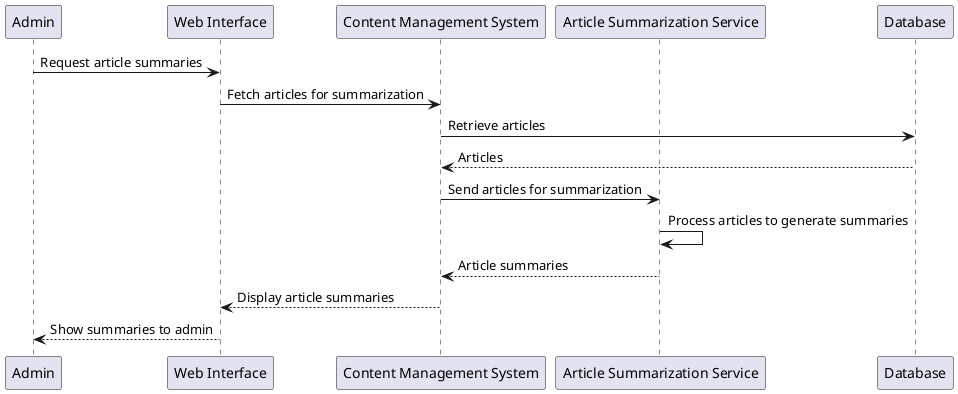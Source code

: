 @startuml
participant Admin
participant "Web Interface" as UI
participant "Content Management System" as CMS
participant "Article Summarization Service" as Summarization
participant "Database" as DB

Admin -> UI: Request article summaries
UI -> CMS: Fetch articles for summarization
CMS -> DB: Retrieve articles
DB --> CMS: Articles
CMS -> Summarization: Send articles for summarization
Summarization -> Summarization: Process articles to generate summaries
Summarization --> CMS: Article summaries
CMS --> UI: Display article summaries
UI --> Admin: Show summaries to admin
@enduml